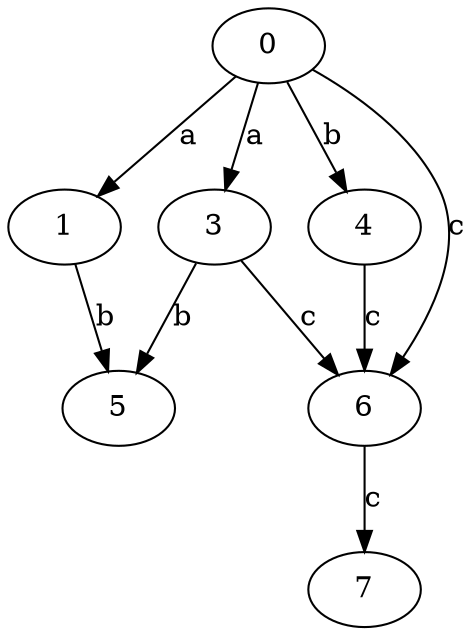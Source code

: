 strict digraph  {
1;
0;
3;
4;
5;
6;
7;
1 -> 5  [label=b];
0 -> 1  [label=a];
0 -> 3  [label=a];
0 -> 4  [label=b];
0 -> 6  [label=c];
3 -> 5  [label=b];
3 -> 6  [label=c];
4 -> 6  [label=c];
6 -> 7  [label=c];
}
